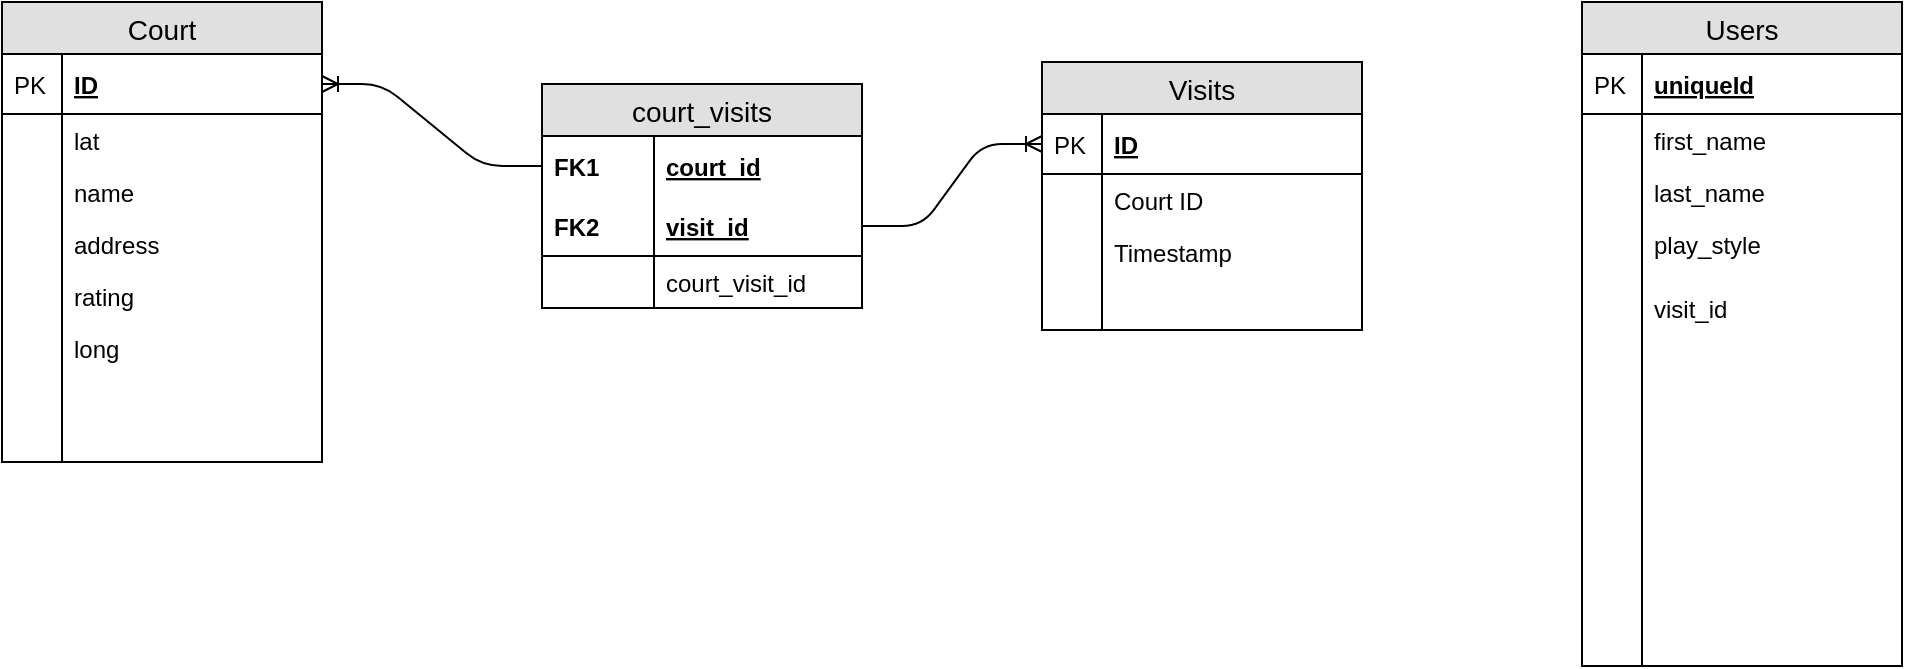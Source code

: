 <mxfile version="12.4.3" type="github" pages="1">
  <diagram id="RT5bt2E_Zn5NgEs88M2x" name="Page-1">
    <mxGraphModel dx="1408" dy="738" grid="1" gridSize="10" guides="1" tooltips="1" connect="1" arrows="1" fold="1" page="1" pageScale="1" pageWidth="1100" pageHeight="850" math="0" shadow="0">
      <root>
        <mxCell id="0"/>
        <mxCell id="1" parent="0"/>
        <mxCell id="gcMh6h3_-Q3TQv9dO_sf-5" value="Court" style="swimlane;fontStyle=0;childLayout=stackLayout;horizontal=1;startSize=26;fillColor=#e0e0e0;horizontalStack=0;resizeParent=1;resizeParentMax=0;resizeLast=0;collapsible=1;marginBottom=0;swimlaneFillColor=#ffffff;align=center;fontSize=14;" parent="1" vertex="1">
          <mxGeometry x="100" y="50" width="160" height="230" as="geometry"/>
        </mxCell>
        <mxCell id="gcMh6h3_-Q3TQv9dO_sf-6" value="ID" style="shape=partialRectangle;top=0;left=0;right=0;bottom=1;align=left;verticalAlign=middle;fillColor=none;spacingLeft=34;spacingRight=4;overflow=hidden;rotatable=0;points=[[0,0.5],[1,0.5]];portConstraint=eastwest;dropTarget=0;fontStyle=5;fontSize=12;" parent="gcMh6h3_-Q3TQv9dO_sf-5" vertex="1">
          <mxGeometry y="26" width="160" height="30" as="geometry"/>
        </mxCell>
        <mxCell id="gcMh6h3_-Q3TQv9dO_sf-7" value="PK" style="shape=partialRectangle;top=0;left=0;bottom=0;fillColor=none;align=left;verticalAlign=middle;spacingLeft=4;spacingRight=4;overflow=hidden;rotatable=0;points=[];portConstraint=eastwest;part=1;fontSize=12;" parent="gcMh6h3_-Q3TQv9dO_sf-6" vertex="1" connectable="0">
          <mxGeometry width="30" height="30" as="geometry"/>
        </mxCell>
        <mxCell id="gcMh6h3_-Q3TQv9dO_sf-8" value="lat" style="shape=partialRectangle;top=0;left=0;right=0;bottom=0;align=left;verticalAlign=top;fillColor=none;spacingLeft=34;spacingRight=4;overflow=hidden;rotatable=0;points=[[0,0.5],[1,0.5]];portConstraint=eastwest;dropTarget=0;fontSize=12;" parent="gcMh6h3_-Q3TQv9dO_sf-5" vertex="1">
          <mxGeometry y="56" width="160" height="26" as="geometry"/>
        </mxCell>
        <mxCell id="gcMh6h3_-Q3TQv9dO_sf-9" value="" style="shape=partialRectangle;top=0;left=0;bottom=0;fillColor=none;align=left;verticalAlign=top;spacingLeft=4;spacingRight=4;overflow=hidden;rotatable=0;points=[];portConstraint=eastwest;part=1;fontSize=12;" parent="gcMh6h3_-Q3TQv9dO_sf-8" vertex="1" connectable="0">
          <mxGeometry width="30" height="26" as="geometry"/>
        </mxCell>
        <mxCell id="gcMh6h3_-Q3TQv9dO_sf-12" value="name" style="shape=partialRectangle;top=0;left=0;right=0;bottom=0;align=left;verticalAlign=top;fillColor=none;spacingLeft=34;spacingRight=4;overflow=hidden;rotatable=0;points=[[0,0.5],[1,0.5]];portConstraint=eastwest;dropTarget=0;fontSize=12;" parent="gcMh6h3_-Q3TQv9dO_sf-5" vertex="1">
          <mxGeometry y="82" width="160" height="26" as="geometry"/>
        </mxCell>
        <mxCell id="gcMh6h3_-Q3TQv9dO_sf-13" value="" style="shape=partialRectangle;top=0;left=0;bottom=0;fillColor=none;align=left;verticalAlign=top;spacingLeft=4;spacingRight=4;overflow=hidden;rotatable=0;points=[];portConstraint=eastwest;part=1;fontSize=12;" parent="gcMh6h3_-Q3TQv9dO_sf-12" vertex="1" connectable="0">
          <mxGeometry width="30" height="26" as="geometry"/>
        </mxCell>
        <mxCell id="gcMh6h3_-Q3TQv9dO_sf-27" value="address" style="shape=partialRectangle;top=0;left=0;right=0;bottom=0;align=left;verticalAlign=top;fillColor=none;spacingLeft=34;spacingRight=4;overflow=hidden;rotatable=0;points=[[0,0.5],[1,0.5]];portConstraint=eastwest;dropTarget=0;fontSize=12;" parent="gcMh6h3_-Q3TQv9dO_sf-5" vertex="1">
          <mxGeometry y="108" width="160" height="26" as="geometry"/>
        </mxCell>
        <mxCell id="gcMh6h3_-Q3TQv9dO_sf-28" value="" style="shape=partialRectangle;top=0;left=0;bottom=0;fillColor=none;align=left;verticalAlign=top;spacingLeft=4;spacingRight=4;overflow=hidden;rotatable=0;points=[];portConstraint=eastwest;part=1;fontSize=12;" parent="gcMh6h3_-Q3TQv9dO_sf-27" vertex="1" connectable="0">
          <mxGeometry width="30" height="26" as="geometry"/>
        </mxCell>
        <mxCell id="gcMh6h3_-Q3TQv9dO_sf-29" value="rating" style="shape=partialRectangle;top=0;left=0;right=0;bottom=0;align=left;verticalAlign=top;fillColor=none;spacingLeft=34;spacingRight=4;overflow=hidden;rotatable=0;points=[[0,0.5],[1,0.5]];portConstraint=eastwest;dropTarget=0;fontSize=12;" parent="gcMh6h3_-Q3TQv9dO_sf-5" vertex="1">
          <mxGeometry y="134" width="160" height="26" as="geometry"/>
        </mxCell>
        <mxCell id="gcMh6h3_-Q3TQv9dO_sf-30" value="" style="shape=partialRectangle;top=0;left=0;bottom=0;fillColor=none;align=left;verticalAlign=top;spacingLeft=4;spacingRight=4;overflow=hidden;rotatable=0;points=[];portConstraint=eastwest;part=1;fontSize=12;" parent="gcMh6h3_-Q3TQv9dO_sf-29" vertex="1" connectable="0">
          <mxGeometry width="30" height="26" as="geometry"/>
        </mxCell>
        <mxCell id="gcMh6h3_-Q3TQv9dO_sf-14" value="long" style="shape=partialRectangle;top=0;left=0;right=0;bottom=0;align=left;verticalAlign=top;fillColor=none;spacingLeft=34;spacingRight=4;overflow=hidden;rotatable=0;points=[[0,0.5],[1,0.5]];portConstraint=eastwest;dropTarget=0;fontSize=12;" parent="gcMh6h3_-Q3TQv9dO_sf-5" vertex="1">
          <mxGeometry y="160" width="160" height="70" as="geometry"/>
        </mxCell>
        <mxCell id="gcMh6h3_-Q3TQv9dO_sf-15" value="" style="shape=partialRectangle;top=0;left=0;bottom=0;fillColor=none;align=left;verticalAlign=top;spacingLeft=4;spacingRight=4;overflow=hidden;rotatable=0;points=[];portConstraint=eastwest;part=1;fontSize=12;" parent="gcMh6h3_-Q3TQv9dO_sf-14" vertex="1" connectable="0">
          <mxGeometry width="30" height="70" as="geometry"/>
        </mxCell>
        <mxCell id="gcMh6h3_-Q3TQv9dO_sf-44" value="Visits" style="swimlane;fontStyle=0;childLayout=stackLayout;horizontal=1;startSize=26;fillColor=#e0e0e0;horizontalStack=0;resizeParent=1;resizeParentMax=0;resizeLast=0;collapsible=1;marginBottom=0;swimlaneFillColor=#ffffff;align=center;fontSize=14;" parent="1" vertex="1">
          <mxGeometry x="620" y="80" width="160" height="134" as="geometry"/>
        </mxCell>
        <mxCell id="gcMh6h3_-Q3TQv9dO_sf-45" value="ID" style="shape=partialRectangle;top=0;left=0;right=0;bottom=1;align=left;verticalAlign=middle;fillColor=none;spacingLeft=34;spacingRight=4;overflow=hidden;rotatable=0;points=[[0,0.5],[1,0.5]];portConstraint=eastwest;dropTarget=0;fontStyle=5;fontSize=12;" parent="gcMh6h3_-Q3TQv9dO_sf-44" vertex="1">
          <mxGeometry y="26" width="160" height="30" as="geometry"/>
        </mxCell>
        <mxCell id="gcMh6h3_-Q3TQv9dO_sf-46" value="PK" style="shape=partialRectangle;top=0;left=0;bottom=0;fillColor=none;align=left;verticalAlign=middle;spacingLeft=4;spacingRight=4;overflow=hidden;rotatable=0;points=[];portConstraint=eastwest;part=1;fontSize=12;" parent="gcMh6h3_-Q3TQv9dO_sf-45" vertex="1" connectable="0">
          <mxGeometry width="30" height="30" as="geometry"/>
        </mxCell>
        <mxCell id="gcMh6h3_-Q3TQv9dO_sf-47" value="Court ID" style="shape=partialRectangle;top=0;left=0;right=0;bottom=0;align=left;verticalAlign=top;fillColor=none;spacingLeft=34;spacingRight=4;overflow=hidden;rotatable=0;points=[[0,0.5],[1,0.5]];portConstraint=eastwest;dropTarget=0;fontSize=12;" parent="gcMh6h3_-Q3TQv9dO_sf-44" vertex="1">
          <mxGeometry y="56" width="160" height="26" as="geometry"/>
        </mxCell>
        <mxCell id="gcMh6h3_-Q3TQv9dO_sf-48" value="" style="shape=partialRectangle;top=0;left=0;bottom=0;fillColor=none;align=left;verticalAlign=top;spacingLeft=4;spacingRight=4;overflow=hidden;rotatable=0;points=[];portConstraint=eastwest;part=1;fontSize=12;" parent="gcMh6h3_-Q3TQv9dO_sf-47" vertex="1" connectable="0">
          <mxGeometry width="30" height="26" as="geometry"/>
        </mxCell>
        <mxCell id="gcMh6h3_-Q3TQv9dO_sf-51" value="Timestamp" style="shape=partialRectangle;top=0;left=0;right=0;bottom=0;align=left;verticalAlign=top;fillColor=none;spacingLeft=34;spacingRight=4;overflow=hidden;rotatable=0;points=[[0,0.5],[1,0.5]];portConstraint=eastwest;dropTarget=0;fontSize=12;" parent="gcMh6h3_-Q3TQv9dO_sf-44" vertex="1">
          <mxGeometry y="82" width="160" height="26" as="geometry"/>
        </mxCell>
        <mxCell id="gcMh6h3_-Q3TQv9dO_sf-52" value="" style="shape=partialRectangle;top=0;left=0;bottom=0;fillColor=none;align=left;verticalAlign=top;spacingLeft=4;spacingRight=4;overflow=hidden;rotatable=0;points=[];portConstraint=eastwest;part=1;fontSize=12;" parent="gcMh6h3_-Q3TQv9dO_sf-51" vertex="1" connectable="0">
          <mxGeometry width="30" height="26" as="geometry"/>
        </mxCell>
        <mxCell id="gcMh6h3_-Q3TQv9dO_sf-53" value="" style="shape=partialRectangle;top=0;left=0;right=0;bottom=0;align=left;verticalAlign=top;fillColor=none;spacingLeft=34;spacingRight=4;overflow=hidden;rotatable=0;points=[[0,0.5],[1,0.5]];portConstraint=eastwest;dropTarget=0;fontSize=12;" parent="gcMh6h3_-Q3TQv9dO_sf-44" vertex="1">
          <mxGeometry y="108" width="160" height="26" as="geometry"/>
        </mxCell>
        <mxCell id="gcMh6h3_-Q3TQv9dO_sf-54" value="" style="shape=partialRectangle;top=0;left=0;bottom=0;fillColor=none;align=left;verticalAlign=top;spacingLeft=4;spacingRight=4;overflow=hidden;rotatable=0;points=[];portConstraint=eastwest;part=1;fontSize=12;" parent="gcMh6h3_-Q3TQv9dO_sf-53" vertex="1" connectable="0">
          <mxGeometry width="30" height="26" as="geometry"/>
        </mxCell>
        <mxCell id="le3F_MfgkjeqN92Ovr-Z-1" value="Users" style="swimlane;fontStyle=0;childLayout=stackLayout;horizontal=1;startSize=26;fillColor=#e0e0e0;horizontalStack=0;resizeParent=1;resizeParentMax=0;resizeLast=0;collapsible=1;marginBottom=0;swimlaneFillColor=#ffffff;align=center;fontSize=14;" vertex="1" parent="1">
          <mxGeometry x="890" y="50" width="160" height="332" as="geometry"/>
        </mxCell>
        <mxCell id="le3F_MfgkjeqN92Ovr-Z-2" value="uniqueId" style="shape=partialRectangle;top=0;left=0;right=0;bottom=1;align=left;verticalAlign=middle;fillColor=none;spacingLeft=34;spacingRight=4;overflow=hidden;rotatable=0;points=[[0,0.5],[1,0.5]];portConstraint=eastwest;dropTarget=0;fontStyle=5;fontSize=12;" vertex="1" parent="le3F_MfgkjeqN92Ovr-Z-1">
          <mxGeometry y="26" width="160" height="30" as="geometry"/>
        </mxCell>
        <mxCell id="le3F_MfgkjeqN92Ovr-Z-3" value="PK" style="shape=partialRectangle;top=0;left=0;bottom=0;fillColor=none;align=left;verticalAlign=middle;spacingLeft=4;spacingRight=4;overflow=hidden;rotatable=0;points=[];portConstraint=eastwest;part=1;fontSize=12;" vertex="1" connectable="0" parent="le3F_MfgkjeqN92Ovr-Z-2">
          <mxGeometry width="30" height="30" as="geometry"/>
        </mxCell>
        <mxCell id="le3F_MfgkjeqN92Ovr-Z-4" value="first_name" style="shape=partialRectangle;top=0;left=0;right=0;bottom=0;align=left;verticalAlign=top;fillColor=none;spacingLeft=34;spacingRight=4;overflow=hidden;rotatable=0;points=[[0,0.5],[1,0.5]];portConstraint=eastwest;dropTarget=0;fontSize=12;" vertex="1" parent="le3F_MfgkjeqN92Ovr-Z-1">
          <mxGeometry y="56" width="160" height="26" as="geometry"/>
        </mxCell>
        <mxCell id="le3F_MfgkjeqN92Ovr-Z-5" value="" style="shape=partialRectangle;top=0;left=0;bottom=0;fillColor=none;align=left;verticalAlign=top;spacingLeft=4;spacingRight=4;overflow=hidden;rotatable=0;points=[];portConstraint=eastwest;part=1;fontSize=12;" vertex="1" connectable="0" parent="le3F_MfgkjeqN92Ovr-Z-4">
          <mxGeometry width="30" height="26" as="geometry"/>
        </mxCell>
        <mxCell id="le3F_MfgkjeqN92Ovr-Z-6" value="last_name" style="shape=partialRectangle;top=0;left=0;right=0;bottom=0;align=left;verticalAlign=top;fillColor=none;spacingLeft=34;spacingRight=4;overflow=hidden;rotatable=0;points=[[0,0.5],[1,0.5]];portConstraint=eastwest;dropTarget=0;fontSize=12;" vertex="1" parent="le3F_MfgkjeqN92Ovr-Z-1">
          <mxGeometry y="82" width="160" height="26" as="geometry"/>
        </mxCell>
        <mxCell id="le3F_MfgkjeqN92Ovr-Z-7" value="" style="shape=partialRectangle;top=0;left=0;bottom=0;fillColor=none;align=left;verticalAlign=top;spacingLeft=4;spacingRight=4;overflow=hidden;rotatable=0;points=[];portConstraint=eastwest;part=1;fontSize=12;" vertex="1" connectable="0" parent="le3F_MfgkjeqN92Ovr-Z-6">
          <mxGeometry width="30" height="26" as="geometry"/>
        </mxCell>
        <mxCell id="le3F_MfgkjeqN92Ovr-Z-8" value="play_style" style="shape=partialRectangle;top=0;left=0;right=0;bottom=0;align=left;verticalAlign=top;fillColor=none;spacingLeft=34;spacingRight=4;overflow=hidden;rotatable=0;points=[[0,0.5],[1,0.5]];portConstraint=eastwest;dropTarget=0;fontSize=12;" vertex="1" parent="le3F_MfgkjeqN92Ovr-Z-1">
          <mxGeometry y="108" width="160" height="32" as="geometry"/>
        </mxCell>
        <mxCell id="le3F_MfgkjeqN92Ovr-Z-9" value="" style="shape=partialRectangle;top=0;left=0;bottom=0;fillColor=none;align=left;verticalAlign=top;spacingLeft=4;spacingRight=4;overflow=hidden;rotatable=0;points=[];portConstraint=eastwest;part=1;fontSize=12;" vertex="1" connectable="0" parent="le3F_MfgkjeqN92Ovr-Z-8">
          <mxGeometry width="30" height="32" as="geometry"/>
        </mxCell>
        <mxCell id="le3F_MfgkjeqN92Ovr-Z-23" value="visit_id" style="shape=partialRectangle;top=0;left=0;right=0;bottom=0;align=left;verticalAlign=top;fillColor=none;spacingLeft=34;spacingRight=4;overflow=hidden;rotatable=0;points=[[0,0.5],[1,0.5]];portConstraint=eastwest;dropTarget=0;fontSize=12;" vertex="1" parent="le3F_MfgkjeqN92Ovr-Z-1">
          <mxGeometry y="140" width="160" height="32" as="geometry"/>
        </mxCell>
        <mxCell id="le3F_MfgkjeqN92Ovr-Z-24" value="" style="shape=partialRectangle;top=0;left=0;bottom=0;fillColor=none;align=left;verticalAlign=top;spacingLeft=4;spacingRight=4;overflow=hidden;rotatable=0;points=[];portConstraint=eastwest;part=1;fontSize=12;" vertex="1" connectable="0" parent="le3F_MfgkjeqN92Ovr-Z-23">
          <mxGeometry width="30" height="32" as="geometry"/>
        </mxCell>
        <mxCell id="le3F_MfgkjeqN92Ovr-Z-10" value="" style="shape=partialRectangle;top=0;left=0;right=0;bottom=0;align=left;verticalAlign=top;fillColor=none;spacingLeft=34;spacingRight=4;overflow=hidden;rotatable=0;points=[[0,0.5],[1,0.5]];portConstraint=eastwest;dropTarget=0;fontSize=12;" vertex="1" parent="le3F_MfgkjeqN92Ovr-Z-1">
          <mxGeometry y="172" width="160" height="160" as="geometry"/>
        </mxCell>
        <mxCell id="le3F_MfgkjeqN92Ovr-Z-11" value="" style="shape=partialRectangle;top=0;left=0;bottom=0;fillColor=none;align=left;verticalAlign=top;spacingLeft=4;spacingRight=4;overflow=hidden;rotatable=0;points=[];portConstraint=eastwest;part=1;fontSize=12;" vertex="1" connectable="0" parent="le3F_MfgkjeqN92Ovr-Z-10">
          <mxGeometry width="30" height="160" as="geometry"/>
        </mxCell>
        <mxCell id="le3F_MfgkjeqN92Ovr-Z-12" value="court_visits" style="swimlane;fontStyle=0;childLayout=stackLayout;horizontal=1;startSize=26;fillColor=#e0e0e0;horizontalStack=0;resizeParent=1;resizeParentMax=0;resizeLast=0;collapsible=1;marginBottom=0;swimlaneFillColor=#ffffff;align=center;fontSize=14;" vertex="1" parent="1">
          <mxGeometry x="370" y="91" width="160" height="112" as="geometry"/>
        </mxCell>
        <mxCell id="le3F_MfgkjeqN92Ovr-Z-13" value="court_id" style="shape=partialRectangle;top=0;left=0;right=0;bottom=0;align=left;verticalAlign=middle;fillColor=none;spacingLeft=60;spacingRight=4;overflow=hidden;rotatable=0;points=[[0,0.5],[1,0.5]];portConstraint=eastwest;dropTarget=0;fontStyle=5;fontSize=12;" vertex="1" parent="le3F_MfgkjeqN92Ovr-Z-12">
          <mxGeometry y="26" width="160" height="30" as="geometry"/>
        </mxCell>
        <mxCell id="le3F_MfgkjeqN92Ovr-Z-14" value="FK1" style="shape=partialRectangle;fontStyle=1;top=0;left=0;bottom=0;fillColor=none;align=left;verticalAlign=middle;spacingLeft=4;spacingRight=4;overflow=hidden;rotatable=0;points=[];portConstraint=eastwest;part=1;fontSize=12;" vertex="1" connectable="0" parent="le3F_MfgkjeqN92Ovr-Z-13">
          <mxGeometry width="56" height="30" as="geometry"/>
        </mxCell>
        <mxCell id="le3F_MfgkjeqN92Ovr-Z-15" value="visit_id" style="shape=partialRectangle;top=0;left=0;right=0;bottom=1;align=left;verticalAlign=middle;fillColor=none;spacingLeft=60;spacingRight=4;overflow=hidden;rotatable=0;points=[[0,0.5],[1,0.5]];portConstraint=eastwest;dropTarget=0;fontStyle=5;fontSize=12;" vertex="1" parent="le3F_MfgkjeqN92Ovr-Z-12">
          <mxGeometry y="56" width="160" height="30" as="geometry"/>
        </mxCell>
        <mxCell id="le3F_MfgkjeqN92Ovr-Z-16" value="FK2" style="shape=partialRectangle;fontStyle=1;top=0;left=0;bottom=0;fillColor=none;align=left;verticalAlign=middle;spacingLeft=4;spacingRight=4;overflow=hidden;rotatable=0;points=[];portConstraint=eastwest;part=1;fontSize=12;" vertex="1" connectable="0" parent="le3F_MfgkjeqN92Ovr-Z-15">
          <mxGeometry width="56" height="30" as="geometry"/>
        </mxCell>
        <mxCell id="le3F_MfgkjeqN92Ovr-Z-17" value="court_visit_id" style="shape=partialRectangle;top=0;left=0;right=0;bottom=0;align=left;verticalAlign=top;fillColor=none;spacingLeft=60;spacingRight=4;overflow=hidden;rotatable=0;points=[[0,0.5],[1,0.5]];portConstraint=eastwest;dropTarget=0;fontSize=12;" vertex="1" parent="le3F_MfgkjeqN92Ovr-Z-12">
          <mxGeometry y="86" width="160" height="26" as="geometry"/>
        </mxCell>
        <mxCell id="le3F_MfgkjeqN92Ovr-Z-18" value="" style="shape=partialRectangle;top=0;left=0;bottom=0;fillColor=none;align=left;verticalAlign=top;spacingLeft=4;spacingRight=4;overflow=hidden;rotatable=0;points=[];portConstraint=eastwest;part=1;fontSize=12;" vertex="1" connectable="0" parent="le3F_MfgkjeqN92Ovr-Z-17">
          <mxGeometry width="56" height="26" as="geometry"/>
        </mxCell>
        <mxCell id="le3F_MfgkjeqN92Ovr-Z-21" value="" style="edgeStyle=entityRelationEdgeStyle;fontSize=12;html=1;endArrow=none;startArrow=ERoneToMany;startFill=0;endFill=0;exitX=1;exitY=0.5;exitDx=0;exitDy=0;" edge="1" parent="1" source="gcMh6h3_-Q3TQv9dO_sf-6" target="le3F_MfgkjeqN92Ovr-Z-13">
          <mxGeometry width="100" height="100" relative="1" as="geometry">
            <mxPoint x="270" y="390" as="sourcePoint"/>
            <mxPoint x="370" y="290" as="targetPoint"/>
          </mxGeometry>
        </mxCell>
        <mxCell id="le3F_MfgkjeqN92Ovr-Z-22" value="" style="edgeStyle=entityRelationEdgeStyle;fontSize=12;html=1;endArrow=ERoneToMany;" edge="1" parent="1" source="le3F_MfgkjeqN92Ovr-Z-15" target="gcMh6h3_-Q3TQv9dO_sf-45">
          <mxGeometry width="100" height="100" relative="1" as="geometry">
            <mxPoint x="490" y="360" as="sourcePoint"/>
            <mxPoint x="590" y="260" as="targetPoint"/>
          </mxGeometry>
        </mxCell>
      </root>
    </mxGraphModel>
  </diagram>
</mxfile>
